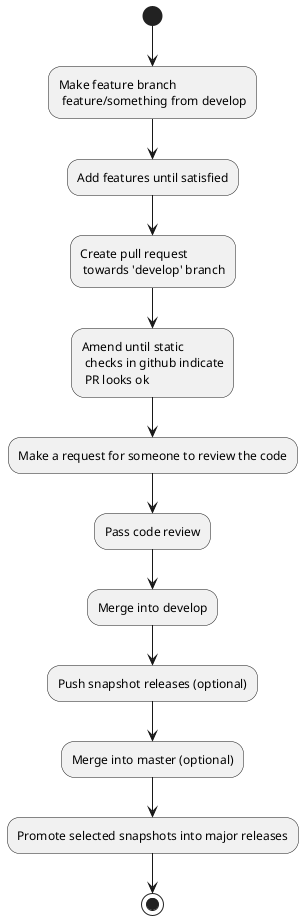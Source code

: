 @startuml
(*) --> "Make feature branch \n feature/something from develop"
-->"Add features until satisfied"
-->"Create pull request\n towards 'develop' branch"
-->"Amend until static \n checks in github indicate\n PR looks ok"
-->"Make a request for someone to review the code"
-->"Pass code review"
-->"Merge into develop"
-->"Push snapshot releases (optional)"
-->"Merge into master (optional)"
-->"Promote selected snapshots into major releases"
-->(*)
@enduml
